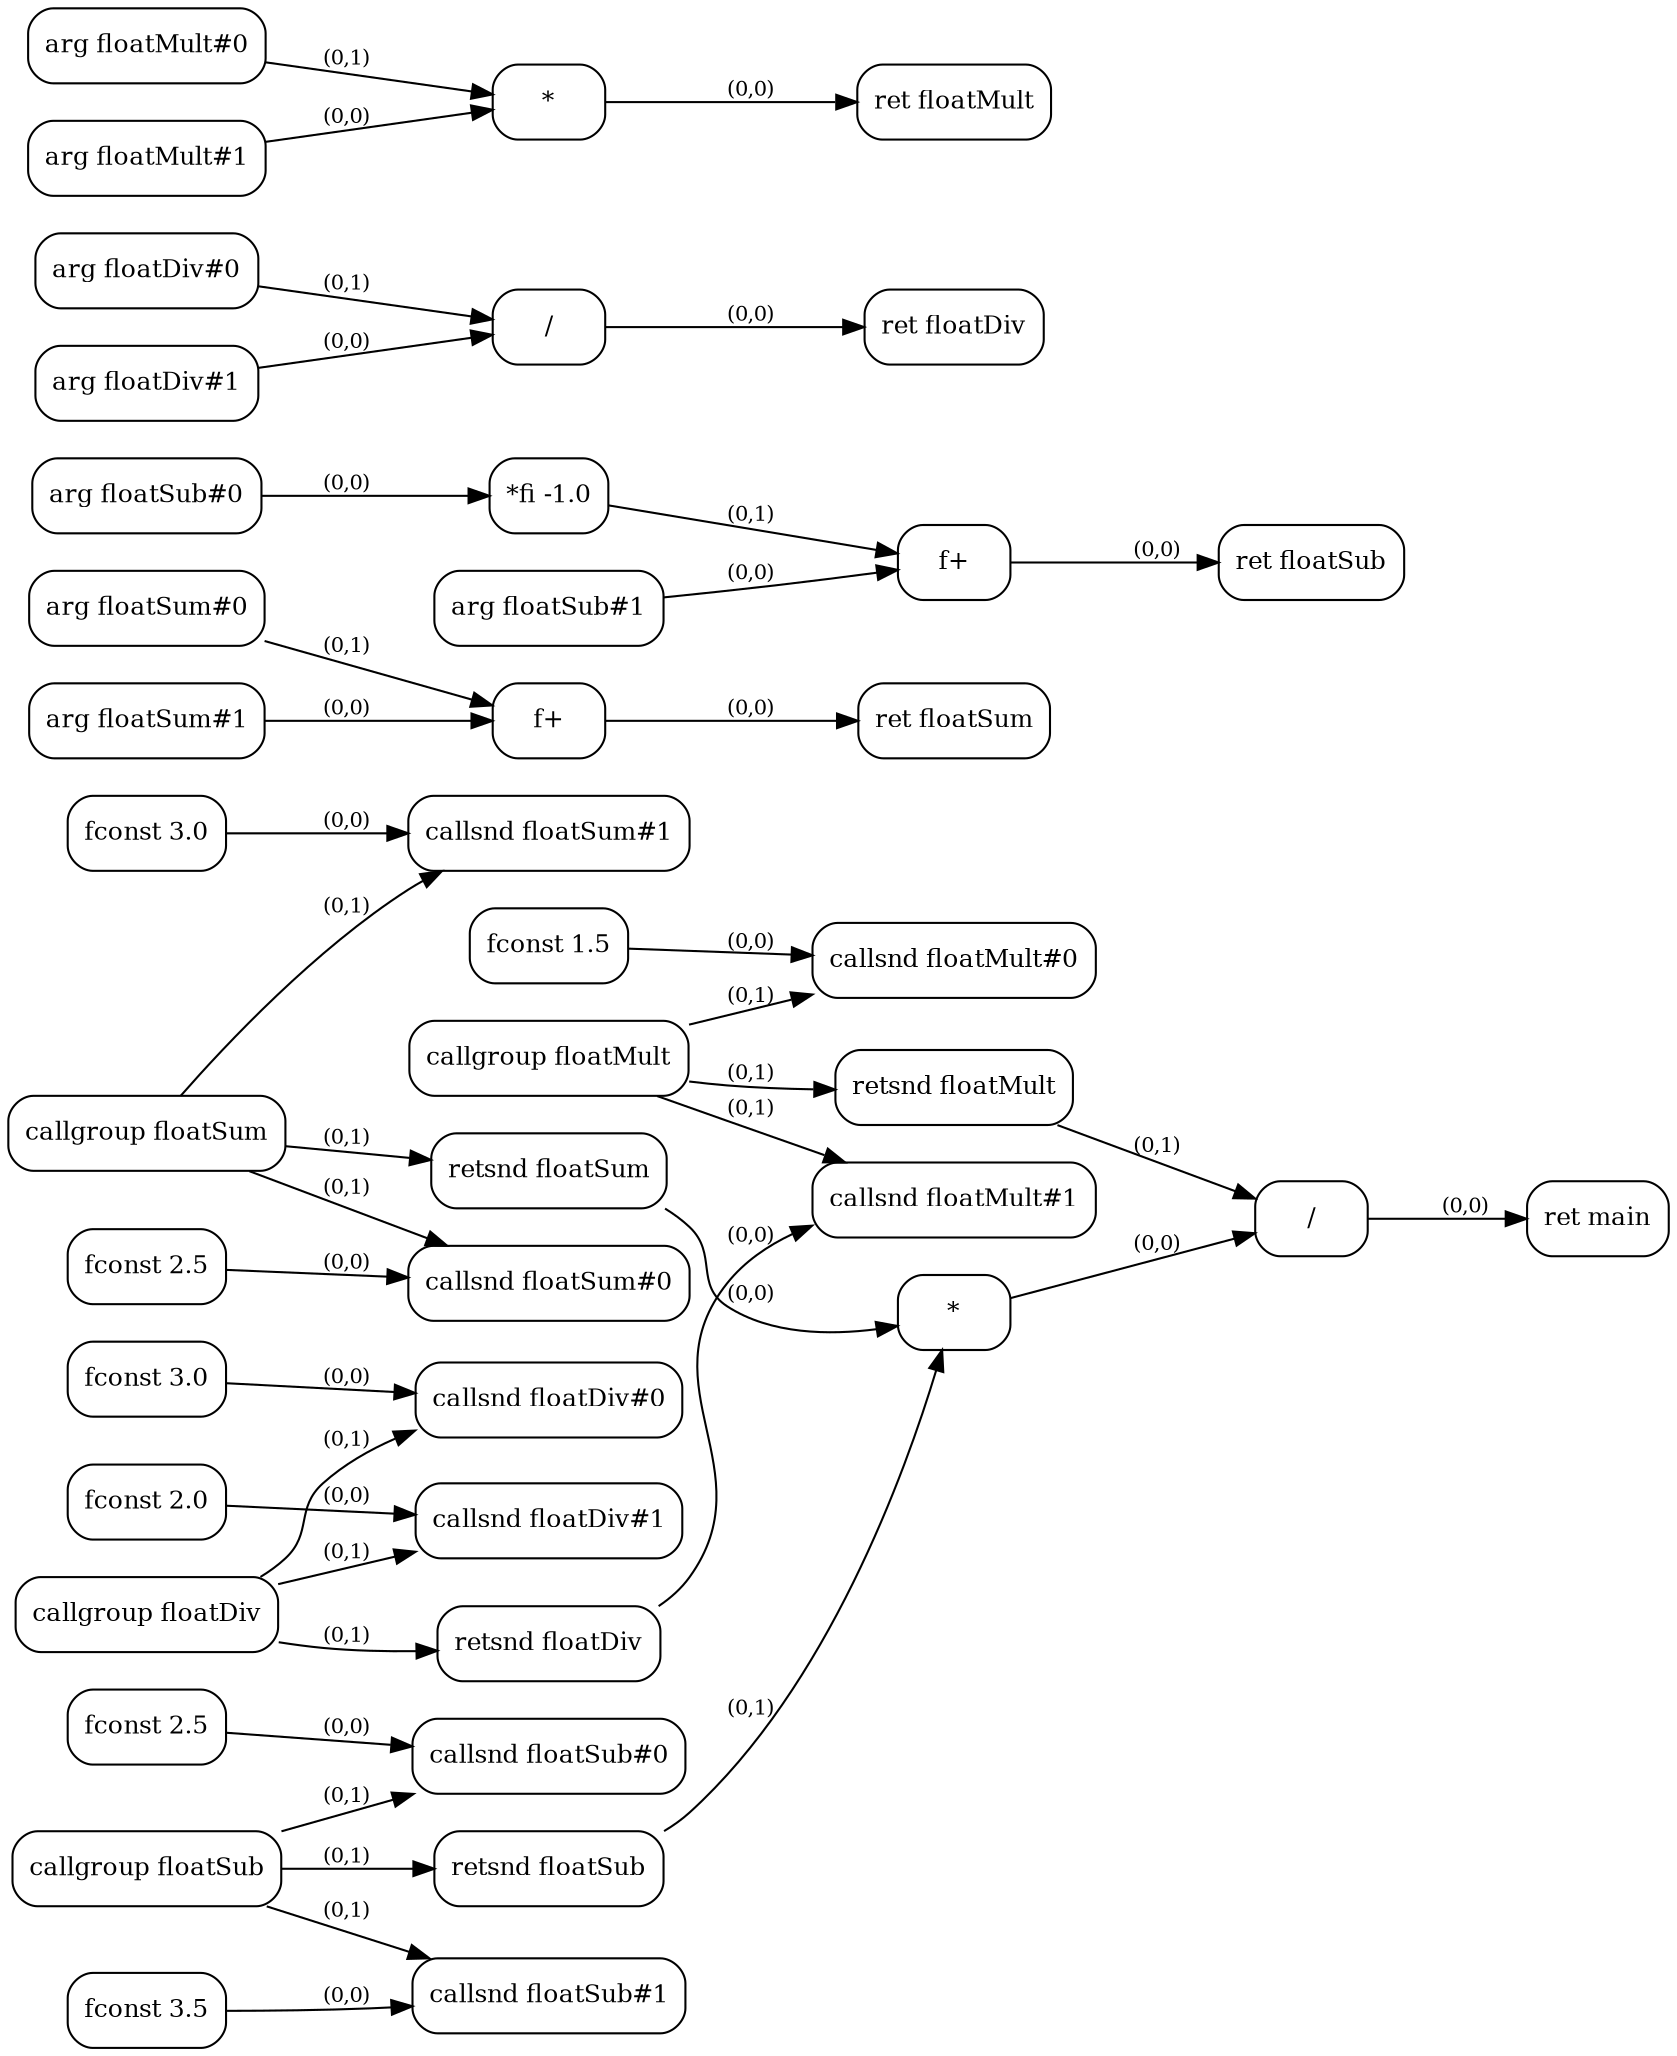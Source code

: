 digraph G {
  rankdir=LR;
  node [shape=box, style=rounded, fontsize=12];
  n0 [label="fconst 2.5"];
  n1 [label="fconst 3.0"];
  n2 [label="arg floatSum#0"];
  n3 [label="arg floatSum#1"];
  n4 [label="f+"];
  n5 [label="ret floatSum"];
  n6 [label="callgroup floatSum"];
  n7 [label="callsnd floatSum#0"];
  n8 [label="callsnd floatSum#1"];
  n9 [label="retsnd floatSum"];
  n10 [label="fconst 2.5"];
  n11 [label="fconst 3.5"];
  n12 [label="arg floatSub#0"];
  n13 [label="arg floatSub#1"];
  n14 [label="*fi -1.0"];
  n15 [label="f+"];
  n16 [label="ret floatSub"];
  n17 [label="callgroup floatSub"];
  n18 [label="callsnd floatSub#0"];
  n19 [label="callsnd floatSub#1"];
  n20 [label="retsnd floatSub"];
  n21 [label="*"];
  n22 [label="fconst 1.5"];
  n23 [label="fconst 3.0"];
  n24 [label="fconst 2.0"];
  n25 [label="arg floatDiv#0"];
  n26 [label="arg floatDiv#1"];
  n27 [label="/"];
  n28 [label="ret floatDiv"];
  n29 [label="callgroup floatDiv"];
  n30 [label="callsnd floatDiv#0"];
  n31 [label="callsnd floatDiv#1"];
  n32 [label="retsnd floatDiv"];
  n33 [label="arg floatMult#0"];
  n34 [label="arg floatMult#1"];
  n35 [label="*"];
  n36 [label="ret floatMult"];
  n37 [label="callgroup floatMult"];
  n38 [label="callsnd floatMult#0"];
  n39 [label="callsnd floatMult#1"];
  n40 [label="retsnd floatMult"];
  n41 [label="/"];
  n42 [label="ret main"];
  n3 -> n4 [label="(0,0)", fontsize=10];
  n2 -> n4 [label="(0,1)", fontsize=10];
  n4 -> n5 [label="(0,0)", fontsize=10];
  n0 -> n7 [label="(0,0)", fontsize=10];
  n6 -> n7 [label="(0,1)", fontsize=10];
  n1 -> n8 [label="(0,0)", fontsize=10];
  n6 -> n8 [label="(0,1)", fontsize=10];
  n6 -> n9 [label="(0,1)", fontsize=10];
  n12 -> n14 [label="(0,0)", fontsize=10];
  n13 -> n15 [label="(0,0)", fontsize=10];
  n14 -> n15 [label="(0,1)", fontsize=10];
  n15 -> n16 [label="(0,0)", fontsize=10];
  n10 -> n18 [label="(0,0)", fontsize=10];
  n17 -> n18 [label="(0,1)", fontsize=10];
  n11 -> n19 [label="(0,0)", fontsize=10];
  n17 -> n19 [label="(0,1)", fontsize=10];
  n17 -> n20 [label="(0,1)", fontsize=10];
  n9 -> n21 [label="(0,0)", fontsize=10];
  n20 -> n21 [label="(0,1)", fontsize=10];
  n26 -> n27 [label="(0,0)", fontsize=10];
  n25 -> n27 [label="(0,1)", fontsize=10];
  n27 -> n28 [label="(0,0)", fontsize=10];
  n23 -> n30 [label="(0,0)", fontsize=10];
  n29 -> n30 [label="(0,1)", fontsize=10];
  n24 -> n31 [label="(0,0)", fontsize=10];
  n29 -> n31 [label="(0,1)", fontsize=10];
  n29 -> n32 [label="(0,1)", fontsize=10];
  n34 -> n35 [label="(0,0)", fontsize=10];
  n33 -> n35 [label="(0,1)", fontsize=10];
  n35 -> n36 [label="(0,0)", fontsize=10];
  n22 -> n38 [label="(0,0)", fontsize=10];
  n37 -> n38 [label="(0,1)", fontsize=10];
  n32 -> n39 [label="(0,0)", fontsize=10];
  n37 -> n39 [label="(0,1)", fontsize=10];
  n37 -> n40 [label="(0,1)", fontsize=10];
  n21 -> n41 [label="(0,0)", fontsize=10];
  n40 -> n41 [label="(0,1)", fontsize=10];
  n41 -> n42 [label="(0,0)", fontsize=10];
}
